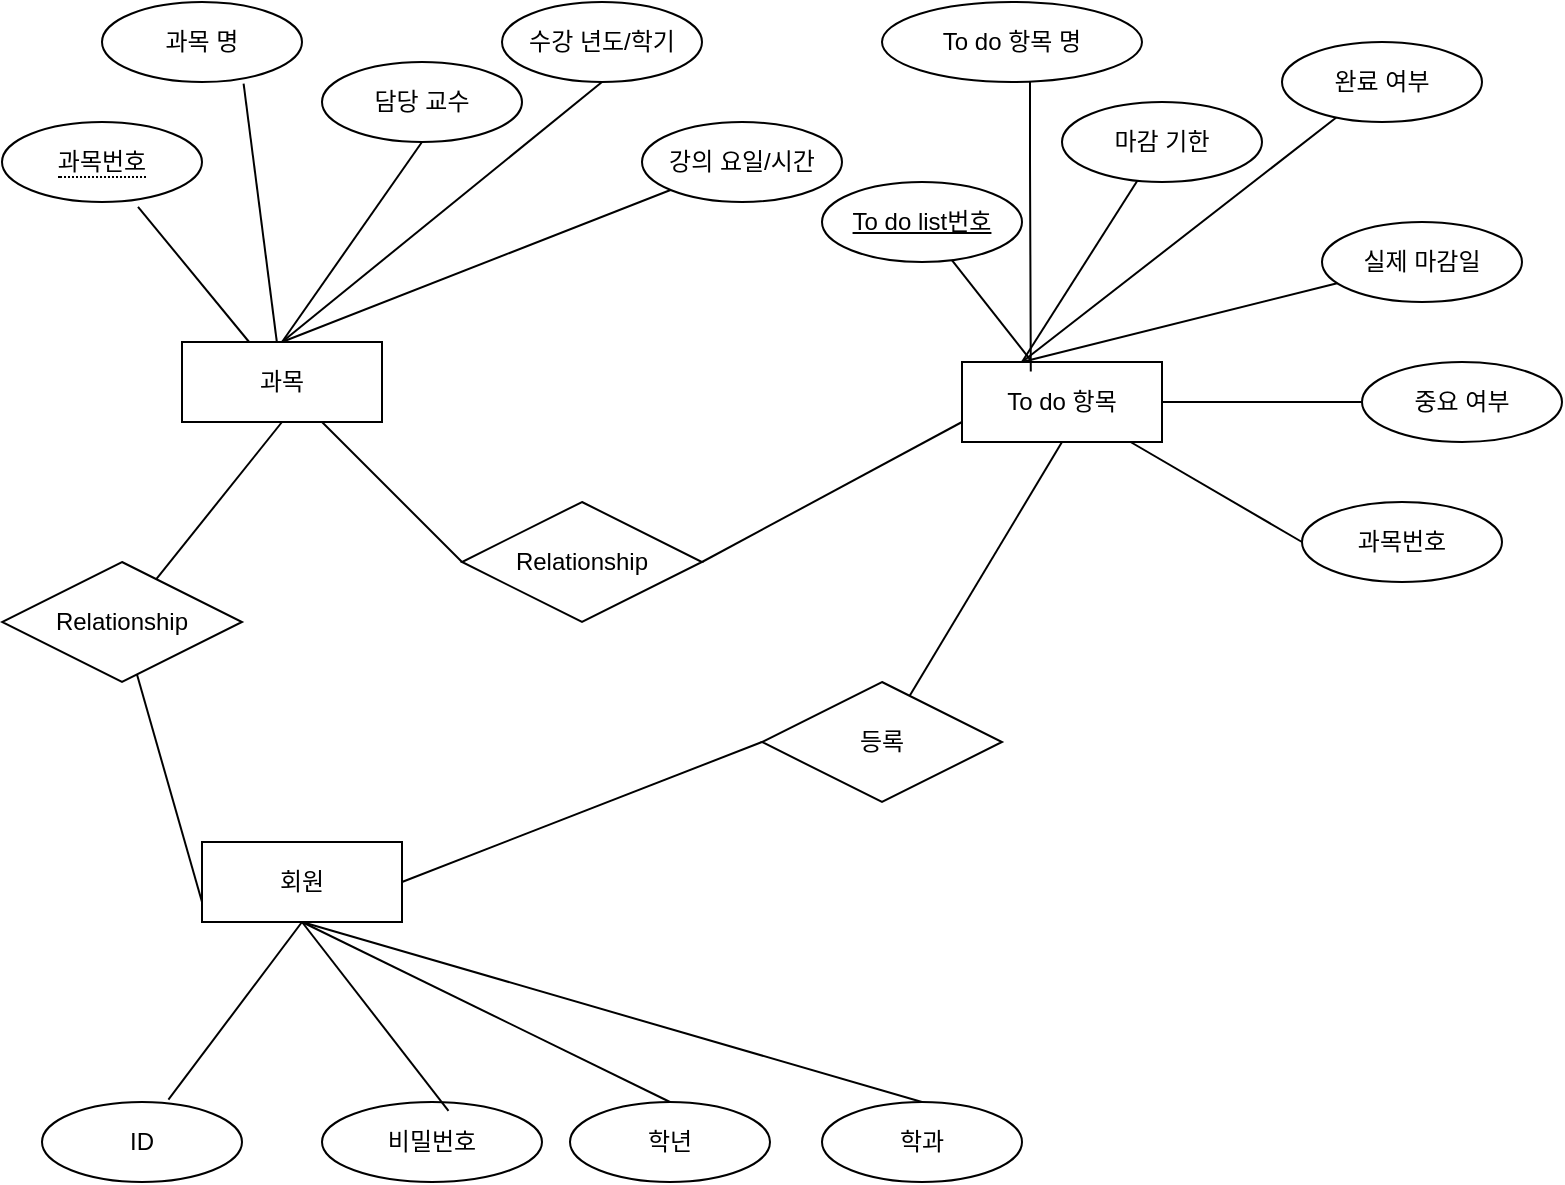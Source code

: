 <mxfile version="24.7.7">
  <diagram name="페이지-1" id="6CV83bgy7oQ5dLoQj94A">
    <mxGraphModel dx="1050" dy="522" grid="1" gridSize="10" guides="1" tooltips="1" connect="1" arrows="1" fold="1" page="1" pageScale="1" pageWidth="827" pageHeight="1169" math="0" shadow="0">
      <root>
        <mxCell id="0" />
        <mxCell id="1" parent="0" />
        <mxCell id="RxnCDtEKashzzXH9Kmyd-32" style="rounded=0;orthogonalLoop=1;jettySize=auto;html=1;endArrow=none;endFill=0;entryX=0;entryY=0.5;entryDx=0;entryDy=0;" parent="1" source="RxnCDtEKashzzXH9Kmyd-1" target="RxnCDtEKashzzXH9Kmyd-3" edge="1">
          <mxGeometry relative="1" as="geometry" />
        </mxCell>
        <mxCell id="RxnCDtEKashzzXH9Kmyd-1" value="과목" style="whiteSpace=wrap;html=1;align=center;" parent="1" vertex="1">
          <mxGeometry x="120" y="260" width="100" height="40" as="geometry" />
        </mxCell>
        <mxCell id="RxnCDtEKashzzXH9Kmyd-2" value="과목 명" style="ellipse;whiteSpace=wrap;html=1;align=center;" parent="1" vertex="1">
          <mxGeometry x="80" y="90" width="100" height="40" as="geometry" />
        </mxCell>
        <mxCell id="RxnCDtEKashzzXH9Kmyd-3" value="Relationship" style="shape=rhombus;perimeter=rhombusPerimeter;whiteSpace=wrap;html=1;align=center;" parent="1" vertex="1">
          <mxGeometry x="260" y="340" width="120" height="60" as="geometry" />
        </mxCell>
        <mxCell id="RxnCDtEKashzzXH9Kmyd-4" value="&lt;span style=&quot;border-bottom: 1px dotted&quot;&gt;과목번호&lt;/span&gt;" style="ellipse;whiteSpace=wrap;html=1;align=center;" parent="1" vertex="1">
          <mxGeometry x="30" y="150" width="100" height="40" as="geometry" />
        </mxCell>
        <mxCell id="RxnCDtEKashzzXH9Kmyd-5" value="담당 교수" style="ellipse;whiteSpace=wrap;html=1;align=center;" parent="1" vertex="1">
          <mxGeometry x="190" y="120" width="100" height="40" as="geometry" />
        </mxCell>
        <mxCell id="RxnCDtEKashzzXH9Kmyd-18" style="rounded=0;orthogonalLoop=1;jettySize=auto;html=1;entryX=0.5;entryY=0;entryDx=0;entryDy=0;endArrow=none;endFill=0;" parent="1" source="RxnCDtEKashzzXH9Kmyd-6" target="RxnCDtEKashzzXH9Kmyd-1" edge="1">
          <mxGeometry relative="1" as="geometry" />
        </mxCell>
        <mxCell id="RxnCDtEKashzzXH9Kmyd-6" value="강의 요일/시간" style="ellipse;whiteSpace=wrap;html=1;align=center;" parent="1" vertex="1">
          <mxGeometry x="350" y="150" width="100" height="40" as="geometry" />
        </mxCell>
        <mxCell id="RxnCDtEKashzzXH9Kmyd-7" value="수강 년도/학기" style="ellipse;whiteSpace=wrap;html=1;align=center;" parent="1" vertex="1">
          <mxGeometry x="280" y="90" width="100" height="40" as="geometry" />
        </mxCell>
        <mxCell id="RxnCDtEKashzzXH9Kmyd-14" style="rounded=0;orthogonalLoop=1;jettySize=auto;html=1;entryX=0.68;entryY=1.06;entryDx=0;entryDy=0;entryPerimeter=0;endArrow=none;endFill=0;" parent="1" source="RxnCDtEKashzzXH9Kmyd-1" target="RxnCDtEKashzzXH9Kmyd-4" edge="1">
          <mxGeometry relative="1" as="geometry" />
        </mxCell>
        <mxCell id="RxnCDtEKashzzXH9Kmyd-15" style="rounded=0;orthogonalLoop=1;jettySize=auto;html=1;entryX=0.708;entryY=1.02;entryDx=0;entryDy=0;entryPerimeter=0;endArrow=none;endFill=0;" parent="1" source="RxnCDtEKashzzXH9Kmyd-1" target="RxnCDtEKashzzXH9Kmyd-2" edge="1">
          <mxGeometry relative="1" as="geometry" />
        </mxCell>
        <mxCell id="RxnCDtEKashzzXH9Kmyd-16" style="rounded=0;orthogonalLoop=1;jettySize=auto;html=1;entryX=0.5;entryY=1;entryDx=0;entryDy=0;endArrow=none;endFill=0;exitX=0.5;exitY=0;exitDx=0;exitDy=0;" parent="1" source="RxnCDtEKashzzXH9Kmyd-1" target="RxnCDtEKashzzXH9Kmyd-5" edge="1">
          <mxGeometry relative="1" as="geometry">
            <mxPoint x="360" y="310" as="sourcePoint" />
            <mxPoint x="341" y="181" as="targetPoint" />
          </mxGeometry>
        </mxCell>
        <mxCell id="RxnCDtEKashzzXH9Kmyd-17" style="rounded=0;orthogonalLoop=1;jettySize=auto;html=1;entryX=0.5;entryY=1;entryDx=0;entryDy=0;endArrow=none;endFill=0;exitX=0.5;exitY=0;exitDx=0;exitDy=0;jumpStyle=gap;" parent="1" source="RxnCDtEKashzzXH9Kmyd-1" target="RxnCDtEKashzzXH9Kmyd-7" edge="1">
          <mxGeometry relative="1" as="geometry">
            <mxPoint x="180" y="270" as="sourcePoint" />
            <mxPoint x="250" y="170" as="targetPoint" />
          </mxGeometry>
        </mxCell>
        <mxCell id="RxnCDtEKashzzXH9Kmyd-33" style="rounded=0;orthogonalLoop=1;jettySize=auto;html=1;entryX=1;entryY=0.5;entryDx=0;entryDy=0;endArrow=none;endFill=0;exitX=0;exitY=0.75;exitDx=0;exitDy=0;" parent="1" source="RxnCDtEKashzzXH9Kmyd-19" target="RxnCDtEKashzzXH9Kmyd-3" edge="1">
          <mxGeometry relative="1" as="geometry" />
        </mxCell>
        <mxCell id="RxnCDtEKashzzXH9Kmyd-50" style="rounded=0;orthogonalLoop=1;jettySize=auto;html=1;entryX=0;entryY=0.5;entryDx=0;entryDy=0;endArrow=none;endFill=0;" parent="1" source="RxnCDtEKashzzXH9Kmyd-19" target="RxnCDtEKashzzXH9Kmyd-49" edge="1">
          <mxGeometry relative="1" as="geometry" />
        </mxCell>
        <mxCell id="RxnCDtEKashzzXH9Kmyd-19" value="To do 항목" style="whiteSpace=wrap;html=1;align=center;" parent="1" vertex="1">
          <mxGeometry x="510" y="270" width="100" height="40" as="geometry" />
        </mxCell>
        <mxCell id="RxnCDtEKashzzXH9Kmyd-20" value="To do list번호" style="ellipse;whiteSpace=wrap;html=1;align=center;fillStyle=auto;fontStyle=4" parent="1" vertex="1">
          <mxGeometry x="440" y="180" width="100" height="40" as="geometry" />
        </mxCell>
        <mxCell id="RxnCDtEKashzzXH9Kmyd-21" value="To do 항목 명" style="ellipse;whiteSpace=wrap;html=1;align=center;" parent="1" vertex="1">
          <mxGeometry x="470" y="90" width="130" height="40" as="geometry" />
        </mxCell>
        <mxCell id="RxnCDtEKashzzXH9Kmyd-22" value="마감 기한" style="ellipse;whiteSpace=wrap;html=1;align=center;" parent="1" vertex="1">
          <mxGeometry x="560" y="140" width="100" height="40" as="geometry" />
        </mxCell>
        <mxCell id="RxnCDtEKashzzXH9Kmyd-30" style="rounded=0;orthogonalLoop=1;jettySize=auto;html=1;endArrow=none;endFill=0;" parent="1" source="RxnCDtEKashzzXH9Kmyd-23" edge="1">
          <mxGeometry relative="1" as="geometry">
            <mxPoint x="540" y="270" as="targetPoint" />
          </mxGeometry>
        </mxCell>
        <mxCell id="RxnCDtEKashzzXH9Kmyd-23" value="실제 마감일" style="ellipse;whiteSpace=wrap;html=1;align=center;" parent="1" vertex="1">
          <mxGeometry x="690" y="200" width="100" height="40" as="geometry" />
        </mxCell>
        <mxCell id="RxnCDtEKashzzXH9Kmyd-31" style="edgeStyle=orthogonalEdgeStyle;rounded=0;orthogonalLoop=1;jettySize=auto;html=1;entryX=1;entryY=0.5;entryDx=0;entryDy=0;endArrow=none;endFill=0;" parent="1" source="RxnCDtEKashzzXH9Kmyd-24" target="RxnCDtEKashzzXH9Kmyd-19" edge="1">
          <mxGeometry relative="1" as="geometry" />
        </mxCell>
        <mxCell id="RxnCDtEKashzzXH9Kmyd-24" value="중요 여부" style="ellipse;whiteSpace=wrap;html=1;align=center;" parent="1" vertex="1">
          <mxGeometry x="710" y="270" width="100" height="40" as="geometry" />
        </mxCell>
        <mxCell id="RxnCDtEKashzzXH9Kmyd-29" style="rounded=0;orthogonalLoop=1;jettySize=auto;html=1;endArrow=none;endFill=0;" parent="1" source="RxnCDtEKashzzXH9Kmyd-25" edge="1">
          <mxGeometry relative="1" as="geometry">
            <mxPoint x="540" y="270" as="targetPoint" />
          </mxGeometry>
        </mxCell>
        <mxCell id="RxnCDtEKashzzXH9Kmyd-25" value="완료 여부" style="ellipse;whiteSpace=wrap;html=1;align=center;" parent="1" vertex="1">
          <mxGeometry x="670" y="110" width="100" height="40" as="geometry" />
        </mxCell>
        <mxCell id="RxnCDtEKashzzXH9Kmyd-26" style="rounded=0;orthogonalLoop=1;jettySize=auto;html=1;entryX=0.344;entryY=-0.02;entryDx=0;entryDy=0;entryPerimeter=0;endArrow=none;endFill=0;" parent="1" source="RxnCDtEKashzzXH9Kmyd-20" target="RxnCDtEKashzzXH9Kmyd-19" edge="1">
          <mxGeometry relative="1" as="geometry" />
        </mxCell>
        <mxCell id="RxnCDtEKashzzXH9Kmyd-27" style="edgeStyle=orthogonalEdgeStyle;rounded=0;orthogonalLoop=1;jettySize=auto;html=1;entryX=0.344;entryY=0.12;entryDx=0;entryDy=0;entryPerimeter=0;endArrow=none;endFill=0;" parent="1" source="RxnCDtEKashzzXH9Kmyd-21" target="RxnCDtEKashzzXH9Kmyd-19" edge="1">
          <mxGeometry relative="1" as="geometry">
            <Array as="points">
              <mxPoint x="544" y="170" />
              <mxPoint x="544" y="170" />
            </Array>
          </mxGeometry>
        </mxCell>
        <mxCell id="RxnCDtEKashzzXH9Kmyd-28" style="rounded=0;orthogonalLoop=1;jettySize=auto;html=1;endArrow=none;endFill=0;" parent="1" source="RxnCDtEKashzzXH9Kmyd-22" edge="1">
          <mxGeometry relative="1" as="geometry">
            <mxPoint x="540" y="270" as="targetPoint" />
          </mxGeometry>
        </mxCell>
        <mxCell id="RxnCDtEKashzzXH9Kmyd-44" style="rounded=0;orthogonalLoop=1;jettySize=auto;html=1;exitX=1;exitY=0.5;exitDx=0;exitDy=0;entryX=0;entryY=0.5;entryDx=0;entryDy=0;endArrow=none;endFill=0;" parent="1" source="RxnCDtEKashzzXH9Kmyd-34" target="RxnCDtEKashzzXH9Kmyd-43" edge="1">
          <mxGeometry relative="1" as="geometry" />
        </mxCell>
        <mxCell id="RxnCDtEKashzzXH9Kmyd-34" value="회원" style="whiteSpace=wrap;html=1;align=center;" parent="1" vertex="1">
          <mxGeometry x="130" y="510" width="100" height="40" as="geometry" />
        </mxCell>
        <mxCell id="RxnCDtEKashzzXH9Kmyd-35" value="ID" style="ellipse;whiteSpace=wrap;html=1;align=center;" parent="1" vertex="1">
          <mxGeometry x="50" y="640" width="100" height="40" as="geometry" />
        </mxCell>
        <mxCell id="RxnCDtEKashzzXH9Kmyd-36" value="비밀번호" style="ellipse;whiteSpace=wrap;html=1;align=center;" parent="1" vertex="1">
          <mxGeometry x="190" y="640" width="110" height="40" as="geometry" />
        </mxCell>
        <mxCell id="RxnCDtEKashzzXH9Kmyd-37" value="학년" style="ellipse;whiteSpace=wrap;html=1;align=center;" parent="1" vertex="1">
          <mxGeometry x="314" y="640" width="100" height="40" as="geometry" />
        </mxCell>
        <mxCell id="RxnCDtEKashzzXH9Kmyd-38" value="학과" style="ellipse;whiteSpace=wrap;html=1;align=center;" parent="1" vertex="1">
          <mxGeometry x="440" y="640" width="100" height="40" as="geometry" />
        </mxCell>
        <mxCell id="RxnCDtEKashzzXH9Kmyd-39" style="rounded=0;orthogonalLoop=1;jettySize=auto;html=1;exitX=0.5;exitY=1;exitDx=0;exitDy=0;entryX=0.632;entryY=-0.03;entryDx=0;entryDy=0;entryPerimeter=0;endArrow=none;endFill=0;" parent="1" source="RxnCDtEKashzzXH9Kmyd-34" target="RxnCDtEKashzzXH9Kmyd-35" edge="1">
          <mxGeometry relative="1" as="geometry" />
        </mxCell>
        <mxCell id="RxnCDtEKashzzXH9Kmyd-40" style="rounded=0;orthogonalLoop=1;jettySize=auto;html=1;exitX=0.5;exitY=1;exitDx=0;exitDy=0;entryX=0.575;entryY=0.11;entryDx=0;entryDy=0;entryPerimeter=0;endArrow=none;endFill=0;" parent="1" source="RxnCDtEKashzzXH9Kmyd-34" target="RxnCDtEKashzzXH9Kmyd-36" edge="1">
          <mxGeometry relative="1" as="geometry">
            <mxPoint x="190" y="560" as="sourcePoint" />
            <mxPoint x="123" y="649" as="targetPoint" />
          </mxGeometry>
        </mxCell>
        <mxCell id="RxnCDtEKashzzXH9Kmyd-41" style="rounded=0;orthogonalLoop=1;jettySize=auto;html=1;exitX=0.5;exitY=1;exitDx=0;exitDy=0;entryX=0.5;entryY=0;entryDx=0;entryDy=0;endArrow=none;endFill=0;" parent="1" source="RxnCDtEKashzzXH9Kmyd-34" target="RxnCDtEKashzzXH9Kmyd-37" edge="1">
          <mxGeometry relative="1" as="geometry">
            <mxPoint x="190" y="560" as="sourcePoint" />
            <mxPoint x="263" y="654" as="targetPoint" />
          </mxGeometry>
        </mxCell>
        <mxCell id="RxnCDtEKashzzXH9Kmyd-42" style="rounded=0;orthogonalLoop=1;jettySize=auto;html=1;exitX=0.5;exitY=1;exitDx=0;exitDy=0;entryX=0.5;entryY=0;entryDx=0;entryDy=0;endArrow=none;endFill=0;" parent="1" source="RxnCDtEKashzzXH9Kmyd-34" target="RxnCDtEKashzzXH9Kmyd-38" edge="1">
          <mxGeometry relative="1" as="geometry">
            <mxPoint x="190" y="560" as="sourcePoint" />
            <mxPoint x="374" y="650" as="targetPoint" />
          </mxGeometry>
        </mxCell>
        <mxCell id="RxnCDtEKashzzXH9Kmyd-45" style="rounded=0;orthogonalLoop=1;jettySize=auto;html=1;entryX=0.5;entryY=1;entryDx=0;entryDy=0;endArrow=none;endFill=0;" parent="1" source="RxnCDtEKashzzXH9Kmyd-43" target="RxnCDtEKashzzXH9Kmyd-19" edge="1">
          <mxGeometry relative="1" as="geometry" />
        </mxCell>
        <mxCell id="RxnCDtEKashzzXH9Kmyd-43" value="등록" style="shape=rhombus;perimeter=rhombusPerimeter;whiteSpace=wrap;html=1;align=center;" parent="1" vertex="1">
          <mxGeometry x="410" y="430" width="120" height="60" as="geometry" />
        </mxCell>
        <mxCell id="RxnCDtEKashzzXH9Kmyd-48" style="rounded=0;orthogonalLoop=1;jettySize=auto;html=1;entryX=0.5;entryY=1;entryDx=0;entryDy=0;endArrow=none;endFill=0;" parent="1" source="RxnCDtEKashzzXH9Kmyd-47" target="RxnCDtEKashzzXH9Kmyd-1" edge="1">
          <mxGeometry relative="1" as="geometry" />
        </mxCell>
        <mxCell id="RxnCDtEKashzzXH9Kmyd-51" style="rounded=0;orthogonalLoop=1;jettySize=auto;html=1;entryX=0;entryY=0.75;entryDx=0;entryDy=0;endArrow=none;endFill=0;" parent="1" source="RxnCDtEKashzzXH9Kmyd-47" target="RxnCDtEKashzzXH9Kmyd-34" edge="1">
          <mxGeometry relative="1" as="geometry" />
        </mxCell>
        <mxCell id="RxnCDtEKashzzXH9Kmyd-47" value="Relationship" style="shape=rhombus;perimeter=rhombusPerimeter;whiteSpace=wrap;html=1;align=center;" parent="1" vertex="1">
          <mxGeometry x="30" y="370" width="120" height="60" as="geometry" />
        </mxCell>
        <mxCell id="RxnCDtEKashzzXH9Kmyd-49" value="과목번호" style="ellipse;whiteSpace=wrap;html=1;align=center;" parent="1" vertex="1">
          <mxGeometry x="680" y="340" width="100" height="40" as="geometry" />
        </mxCell>
      </root>
    </mxGraphModel>
  </diagram>
</mxfile>
